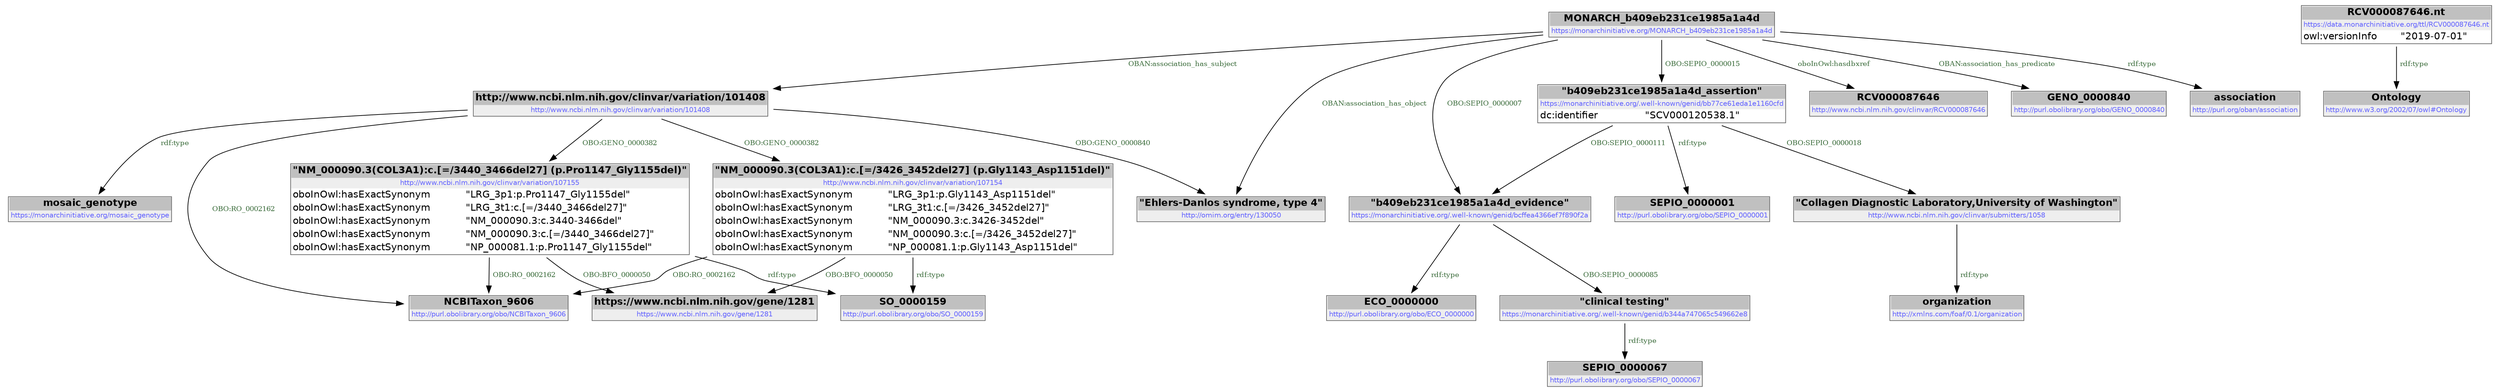 digraph { 
 node [ fontname="DejaVu Sans" ] ; 
	node0 -> node1 [ color=BLACK, label=< <font point-size='10' color='#336633'>rdf:type</font> > ] ;
	node2 -> node3 [ color=BLACK, label=< <font point-size='10' color='#336633'>rdf:type</font> > ] ;
	node6 -> node0 [ color=BLACK, label=< <font point-size='10' color='#336633'>OBAN:association_has_subject</font> > ] ;
	node7 -> node8 [ color=BLACK, label=< <font point-size='10' color='#336633'>OBO:SEPIO_0000111</font> > ] ;
	node9 -> node10 [ color=BLACK, label=< <font point-size='10' color='#336633'>rdf:type</font> > ] ;
	node4 -> node11 [ color=BLACK, label=< <font point-size='10' color='#336633'>OBO:RO_0002162</font> > ] ;
	node0 -> node11 [ color=BLACK, label=< <font point-size='10' color='#336633'>OBO:RO_0002162</font> > ] ;
	node8 -> node2 [ color=BLACK, label=< <font point-size='10' color='#336633'>OBO:SEPIO_0000085</font> > ] ;
	node7 -> node13 [ color=BLACK, label=< <font point-size='10' color='#336633'>OBO:SEPIO_0000018</font> > ] ;
	node0 -> node12 [ color=BLACK, label=< <font point-size='10' color='#336633'>OBO:GENO_0000840</font> > ] ;
	node4 -> node14 [ color=BLACK, label=< <font point-size='10' color='#336633'>OBO:BFO_0000050</font> > ] ;
	node5 -> node11 [ color=BLACK, label=< <font point-size='10' color='#336633'>OBO:RO_0002162</font> > ] ;
	node13 -> node15 [ color=BLACK, label=< <font point-size='10' color='#336633'>rdf:type</font> > ] ;
	node8 -> node16 [ color=BLACK, label=< <font point-size='10' color='#336633'>rdf:type</font> > ] ;
	node5 -> node14 [ color=BLACK, label=< <font point-size='10' color='#336633'>OBO:BFO_0000050</font> > ] ;
	node6 -> node8 [ color=BLACK, label=< <font point-size='10' color='#336633'>OBO:SEPIO_0000007</font> > ] ;
	node7 -> node17 [ color=BLACK, label=< <font point-size='10' color='#336633'>rdf:type</font> > ] ;
	node6 -> node18 [ color=BLACK, label=< <font point-size='10' color='#336633'>oboInOwl:hasdbxref</font> > ] ;
	node0 -> node4 [ color=BLACK, label=< <font point-size='10' color='#336633'>OBO:GENO_0000382</font> > ] ;
	node6 -> node19 [ color=BLACK, label=< <font point-size='10' color='#336633'>OBAN:association_has_predicate</font> > ] ;
	node6 -> node20 [ color=BLACK, label=< <font point-size='10' color='#336633'>rdf:type</font> > ] ;
	node6 -> node12 [ color=BLACK, label=< <font point-size='10' color='#336633'>OBAN:association_has_object</font> > ] ;
	node6 -> node7 [ color=BLACK, label=< <font point-size='10' color='#336633'>OBO:SEPIO_0000015</font> > ] ;
	node0 -> node5 [ color=BLACK, label=< <font point-size='10' color='#336633'>OBO:GENO_0000382</font> > ] ;
	node4 -> node21 [ color=BLACK, label=< <font point-size='10' color='#336633'>rdf:type</font> > ] ;
	node5 -> node21 [ color=BLACK, label=< <font point-size='10' color='#336633'>rdf:type</font> > ] ;
# http://www.ncbi.nlm.nih.gov/clinvar/variation/101408 node0
node0 [ shape=none, color=black label=< <table color='#666666' cellborder='0' cellspacing='0' border='1'><tr><td colspan='2' bgcolor='grey'><B>http://www.ncbi.nlm.nih.gov/clinvar/variation/101408</B></td></tr><tr><td href='http://www.ncbi.nlm.nih.gov/clinvar/variation/101408' bgcolor='#eeeeee' colspan='2'><font point-size='10' color='#6666ff'>http://www.ncbi.nlm.nih.gov/clinvar/variation/101408</font></td></tr></table> > ] 
# https://monarchinitiative.org/mosaic_genotype node1
node1 [ shape=none, color=black label=< <table color='#666666' cellborder='0' cellspacing='0' border='1'><tr><td colspan='2' bgcolor='grey'><B>mosaic_genotype</B></td></tr><tr><td href='https://monarchinitiative.org/mosaic_genotype' bgcolor='#eeeeee' colspan='2'><font point-size='10' color='#6666ff'>https://monarchinitiative.org/mosaic_genotype</font></td></tr></table> > ] 
# https://monarchinitiative.org/.well-known/genid/b344a747065c549662e8 node2
node2 [ shape=none, color=black label=< <table color='#666666' cellborder='0' cellspacing='0' border='1'><tr><td colspan='2' bgcolor='grey'><B>&quot;clinical testing&quot;</B></td></tr><tr><td href='https://monarchinitiative.org/.well-known/genid/b344a747065c549662e8' bgcolor='#eeeeee' colspan='2'><font point-size='10' color='#6666ff'>https://monarchinitiative.org/.well-known/genid/b344a747065c549662e8</font></td></tr></table> > ] 
# http://purl.obolibrary.org/obo/SEPIO_0000067 node3
node3 [ shape=none, color=black label=< <table color='#666666' cellborder='0' cellspacing='0' border='1'><tr><td colspan='2' bgcolor='grey'><B>SEPIO_0000067</B></td></tr><tr><td href='http://purl.obolibrary.org/obo/SEPIO_0000067' bgcolor='#eeeeee' colspan='2'><font point-size='10' color='#6666ff'>http://purl.obolibrary.org/obo/SEPIO_0000067</font></td></tr></table> > ] 
# http://www.ncbi.nlm.nih.gov/clinvar/variation/107155 node4
node4 [ shape=none, color=black label=< <table color='#666666' cellborder='0' cellspacing='0' border='1'><tr><td colspan='2' bgcolor='grey'><B>&quot;NM_000090.3(COL3A1):c.[=/3440_3466del27] (p.Pro1147_Gly1155del)&quot;</B></td></tr><tr><td href='http://www.ncbi.nlm.nih.gov/clinvar/variation/107155' bgcolor='#eeeeee' colspan='2'><font point-size='10' color='#6666ff'>http://www.ncbi.nlm.nih.gov/clinvar/variation/107155</font></td></tr><tr><td align='left'>oboInOwl:hasExactSynonym</td><td align='left'>&quot;LRG_3p1:p.Pro1147_Gly1155del&quot;</td></tr><tr><td align='left'>oboInOwl:hasExactSynonym</td><td align='left'>&quot;LRG_3t1:c.[=/3440_3466del27]&quot;</td></tr><tr><td align='left'>oboInOwl:hasExactSynonym</td><td align='left'>&quot;NM_000090.3:c.3440-3466del&quot;</td></tr><tr><td align='left'>oboInOwl:hasExactSynonym</td><td align='left'>&quot;NM_000090.3:c.[=/3440_3466del27]&quot;</td></tr><tr><td align='left'>oboInOwl:hasExactSynonym</td><td align='left'>&quot;NP_000081.1:p.Pro1147_Gly1155del&quot;</td></tr></table> > ] 
# http://www.ncbi.nlm.nih.gov/clinvar/variation/107154 node5
node5 [ shape=none, color=black label=< <table color='#666666' cellborder='0' cellspacing='0' border='1'><tr><td colspan='2' bgcolor='grey'><B>&quot;NM_000090.3(COL3A1):c.[=/3426_3452del27] (p.Gly1143_Asp1151del)&quot;</B></td></tr><tr><td href='http://www.ncbi.nlm.nih.gov/clinvar/variation/107154' bgcolor='#eeeeee' colspan='2'><font point-size='10' color='#6666ff'>http://www.ncbi.nlm.nih.gov/clinvar/variation/107154</font></td></tr><tr><td align='left'>oboInOwl:hasExactSynonym</td><td align='left'>&quot;LRG_3p1:p.Gly1143_Asp1151del&quot;</td></tr><tr><td align='left'>oboInOwl:hasExactSynonym</td><td align='left'>&quot;LRG_3t1:c.[=/3426_3452del27]&quot;</td></tr><tr><td align='left'>oboInOwl:hasExactSynonym</td><td align='left'>&quot;NM_000090.3:c.3426-3452del&quot;</td></tr><tr><td align='left'>oboInOwl:hasExactSynonym</td><td align='left'>&quot;NM_000090.3:c.[=/3426_3452del27]&quot;</td></tr><tr><td align='left'>oboInOwl:hasExactSynonym</td><td align='left'>&quot;NP_000081.1:p.Gly1143_Asp1151del&quot;</td></tr></table> > ] 
# https://monarchinitiative.org/MONARCH_b409eb231ce1985a1a4d node6
node6 [ shape=none, color=black label=< <table color='#666666' cellborder='0' cellspacing='0' border='1'><tr><td colspan='2' bgcolor='grey'><B>MONARCH_b409eb231ce1985a1a4d</B></td></tr><tr><td href='https://monarchinitiative.org/MONARCH_b409eb231ce1985a1a4d' bgcolor='#eeeeee' colspan='2'><font point-size='10' color='#6666ff'>https://monarchinitiative.org/MONARCH_b409eb231ce1985a1a4d</font></td></tr></table> > ] 
# https://monarchinitiative.org/.well-known/genid/bb77ce61eda1e1160cfd node7
node7 [ shape=none, color=black label=< <table color='#666666' cellborder='0' cellspacing='0' border='1'><tr><td colspan='2' bgcolor='grey'><B>&quot;b409eb231ce1985a1a4d_assertion&quot;</B></td></tr><tr><td href='https://monarchinitiative.org/.well-known/genid/bb77ce61eda1e1160cfd' bgcolor='#eeeeee' colspan='2'><font point-size='10' color='#6666ff'>https://monarchinitiative.org/.well-known/genid/bb77ce61eda1e1160cfd</font></td></tr><tr><td align='left'>dc:identifier</td><td align='left'>&quot;SCV000120538.1&quot;</td></tr></table> > ] 
# https://monarchinitiative.org/.well-known/genid/bcffea4366ef7f890f2a node8
node8 [ shape=none, color=black label=< <table color='#666666' cellborder='0' cellspacing='0' border='1'><tr><td colspan='2' bgcolor='grey'><B>&quot;b409eb231ce1985a1a4d_evidence&quot;</B></td></tr><tr><td href='https://monarchinitiative.org/.well-known/genid/bcffea4366ef7f890f2a' bgcolor='#eeeeee' colspan='2'><font point-size='10' color='#6666ff'>https://monarchinitiative.org/.well-known/genid/bcffea4366ef7f890f2a</font></td></tr></table> > ] 
# https://data.monarchinitiative.org/ttl/RCV000087646.nt node9
node9 [ shape=none, color=black label=< <table color='#666666' cellborder='0' cellspacing='0' border='1'><tr><td colspan='2' bgcolor='grey'><B>RCV000087646.nt</B></td></tr><tr><td href='https://data.monarchinitiative.org/ttl/RCV000087646.nt' bgcolor='#eeeeee' colspan='2'><font point-size='10' color='#6666ff'>https://data.monarchinitiative.org/ttl/RCV000087646.nt</font></td></tr><tr><td align='left'>owl:versionInfo</td><td align='left'>&quot;2019-07-01&quot;</td></tr></table> > ] 
# http://www.w3.org/2002/07/owl#Ontology node10
node10 [ shape=none, color=black label=< <table color='#666666' cellborder='0' cellspacing='0' border='1'><tr><td colspan='2' bgcolor='grey'><B>Ontology</B></td></tr><tr><td href='http://www.w3.org/2002/07/owl#Ontology' bgcolor='#eeeeee' colspan='2'><font point-size='10' color='#6666ff'>http://www.w3.org/2002/07/owl#Ontology</font></td></tr></table> > ] 
# http://purl.obolibrary.org/obo/NCBITaxon_9606 node11
node11 [ shape=none, color=black label=< <table color='#666666' cellborder='0' cellspacing='0' border='1'><tr><td colspan='2' bgcolor='grey'><B>NCBITaxon_9606</B></td></tr><tr><td href='http://purl.obolibrary.org/obo/NCBITaxon_9606' bgcolor='#eeeeee' colspan='2'><font point-size='10' color='#6666ff'>http://purl.obolibrary.org/obo/NCBITaxon_9606</font></td></tr></table> > ] 
# http://omim.org/entry/130050 node12
node12 [ shape=none, color=black label=< <table color='#666666' cellborder='0' cellspacing='0' border='1'><tr><td colspan='2' bgcolor='grey'><B>&quot;Ehlers-Danlos syndrome, type 4&quot;</B></td></tr><tr><td href='http://omim.org/entry/130050' bgcolor='#eeeeee' colspan='2'><font point-size='10' color='#6666ff'>http://omim.org/entry/130050</font></td></tr></table> > ] 
# http://www.ncbi.nlm.nih.gov/clinvar/submitters/1058 node13
node13 [ shape=none, color=black label=< <table color='#666666' cellborder='0' cellspacing='0' border='1'><tr><td colspan='2' bgcolor='grey'><B>&quot;Collagen Diagnostic Laboratory,University of Washington&quot;</B></td></tr><tr><td href='http://www.ncbi.nlm.nih.gov/clinvar/submitters/1058' bgcolor='#eeeeee' colspan='2'><font point-size='10' color='#6666ff'>http://www.ncbi.nlm.nih.gov/clinvar/submitters/1058</font></td></tr></table> > ] 
# https://www.ncbi.nlm.nih.gov/gene/1281 node14
node14 [ shape=none, color=black label=< <table color='#666666' cellborder='0' cellspacing='0' border='1'><tr><td colspan='2' bgcolor='grey'><B>https://www.ncbi.nlm.nih.gov/gene/1281</B></td></tr><tr><td href='https://www.ncbi.nlm.nih.gov/gene/1281' bgcolor='#eeeeee' colspan='2'><font point-size='10' color='#6666ff'>https://www.ncbi.nlm.nih.gov/gene/1281</font></td></tr></table> > ] 
# http://xmlns.com/foaf/0.1/organization node15
node15 [ shape=none, color=black label=< <table color='#666666' cellborder='0' cellspacing='0' border='1'><tr><td colspan='2' bgcolor='grey'><B>organization</B></td></tr><tr><td href='http://xmlns.com/foaf/0.1/organization' bgcolor='#eeeeee' colspan='2'><font point-size='10' color='#6666ff'>http://xmlns.com/foaf/0.1/organization</font></td></tr></table> > ] 
# http://purl.obolibrary.org/obo/ECO_0000000 node16
node16 [ shape=none, color=black label=< <table color='#666666' cellborder='0' cellspacing='0' border='1'><tr><td colspan='2' bgcolor='grey'><B>ECO_0000000</B></td></tr><tr><td href='http://purl.obolibrary.org/obo/ECO_0000000' bgcolor='#eeeeee' colspan='2'><font point-size='10' color='#6666ff'>http://purl.obolibrary.org/obo/ECO_0000000</font></td></tr></table> > ] 
# http://purl.obolibrary.org/obo/SEPIO_0000001 node17
node17 [ shape=none, color=black label=< <table color='#666666' cellborder='0' cellspacing='0' border='1'><tr><td colspan='2' bgcolor='grey'><B>SEPIO_0000001</B></td></tr><tr><td href='http://purl.obolibrary.org/obo/SEPIO_0000001' bgcolor='#eeeeee' colspan='2'><font point-size='10' color='#6666ff'>http://purl.obolibrary.org/obo/SEPIO_0000001</font></td></tr></table> > ] 
# http://www.ncbi.nlm.nih.gov/clinvar/RCV000087646 node18
node18 [ shape=none, color=black label=< <table color='#666666' cellborder='0' cellspacing='0' border='1'><tr><td colspan='2' bgcolor='grey'><B>RCV000087646</B></td></tr><tr><td href='http://www.ncbi.nlm.nih.gov/clinvar/RCV000087646' bgcolor='#eeeeee' colspan='2'><font point-size='10' color='#6666ff'>http://www.ncbi.nlm.nih.gov/clinvar/RCV000087646</font></td></tr></table> > ] 
# http://purl.obolibrary.org/obo/GENO_0000840 node19
node19 [ shape=none, color=black label=< <table color='#666666' cellborder='0' cellspacing='0' border='1'><tr><td colspan='2' bgcolor='grey'><B>GENO_0000840</B></td></tr><tr><td href='http://purl.obolibrary.org/obo/GENO_0000840' bgcolor='#eeeeee' colspan='2'><font point-size='10' color='#6666ff'>http://purl.obolibrary.org/obo/GENO_0000840</font></td></tr></table> > ] 
# http://purl.org/oban/association node20
node20 [ shape=none, color=black label=< <table color='#666666' cellborder='0' cellspacing='0' border='1'><tr><td colspan='2' bgcolor='grey'><B>association</B></td></tr><tr><td href='http://purl.org/oban/association' bgcolor='#eeeeee' colspan='2'><font point-size='10' color='#6666ff'>http://purl.org/oban/association</font></td></tr></table> > ] 
# http://purl.obolibrary.org/obo/SO_0000159 node21
node21 [ shape=none, color=black label=< <table color='#666666' cellborder='0' cellspacing='0' border='1'><tr><td colspan='2' bgcolor='grey'><B>SO_0000159</B></td></tr><tr><td href='http://purl.obolibrary.org/obo/SO_0000159' bgcolor='#eeeeee' colspan='2'><font point-size='10' color='#6666ff'>http://purl.obolibrary.org/obo/SO_0000159</font></td></tr></table> > ] 
}
